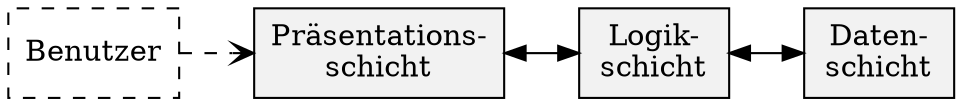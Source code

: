/* Work in progress: architecture components diagram */
digraph drc_architecture_overview {

  node[shape=box width=1 height=0.6 style=filled fillcolor="grey95"]
  rankdir=LR
  
  user[style=empty shape=box style=dashed label="Benutzer"]
  presentation[label="Präsentations-\nschicht"]
  logic[label="Logik-\nschicht"]
  data[label="Daten-\nschicht"]
  
  user->presentation[style=dashed arrowhead=open]
  presentation->logic[dir=both]
  logic->data[dir=both]
  
}
